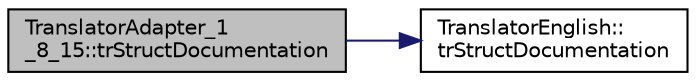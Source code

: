 digraph "TranslatorAdapter_1_8_15::trStructDocumentation"
{
 // LATEX_PDF_SIZE
  edge [fontname="Helvetica",fontsize="10",labelfontname="Helvetica",labelfontsize="10"];
  node [fontname="Helvetica",fontsize="10",shape=record];
  rankdir="LR";
  Node1 [label="TranslatorAdapter_1\l_8_15::trStructDocumentation",height=0.2,width=0.4,color="black", fillcolor="grey75", style="filled", fontcolor="black",tooltip=" "];
  Node1 -> Node2 [color="midnightblue",fontsize="10",style="solid",fontname="Helvetica"];
  Node2 [label="TranslatorEnglish::\ltrStructDocumentation",height=0.2,width=0.4,color="black", fillcolor="white", style="filled",URL="$classTranslatorEnglish.html#abf72c3e55194afb6f6805b31ebdf182f",tooltip=" "];
}

